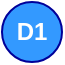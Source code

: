 <mxfile version="13.9.2" type="github"><diagram id="xl49myyPpfxi6RStJ4jR" name="Page-1"><mxGraphModel dx="946" dy="591" grid="1" gridSize="10" guides="1" tooltips="1" connect="1" arrows="1" fold="1" page="1" pageScale="1" pageWidth="827" pageHeight="1169" math="0" shadow="0"><root><mxCell id="0"/><mxCell id="1" parent="0"/><mxCell id="fGWRMVckeQKUViuOsw74-2" value="D1" style="ellipse;whiteSpace=wrap;html=1;aspect=fixed;fillColor=#3399FF;strokeColor=#000099;fontColor=#FFFFFF;fontStyle=1" vertex="1" parent="1"><mxGeometry x="30" y="30" width="30" height="30" as="geometry"/></mxCell></root></mxGraphModel></diagram></mxfile>